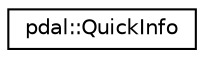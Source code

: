 digraph "Graphical Class Hierarchy"
{
  edge [fontname="Helvetica",fontsize="10",labelfontname="Helvetica",labelfontsize="10"];
  node [fontname="Helvetica",fontsize="10",shape=record];
  rankdir="LR";
  Node1 [label="pdal::QuickInfo",height=0.2,width=0.4,color="black", fillcolor="white", style="filled",URL="$structpdal_1_1QuickInfo.html"];
}

